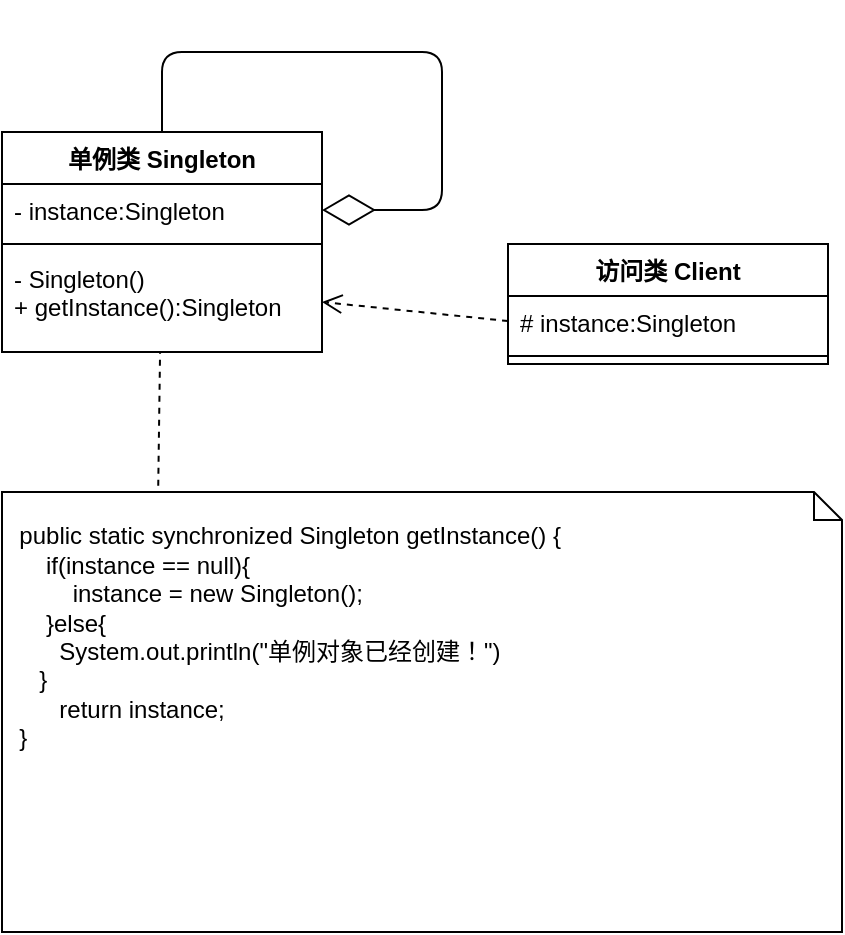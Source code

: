 <mxfile version="10.7.7" type="github"><diagram id="XJV9mHU3EsQZK9Q0hGJv" name="第 1 页"><mxGraphModel dx="792" dy="432" grid="1" gridSize="10" guides="1" tooltips="1" connect="1" arrows="1" fold="1" page="1" pageScale="1" pageWidth="827" pageHeight="1169" math="0" shadow="0"><root><mxCell id="0"/><mxCell id="1" parent="0"/><mxCell id="k3n-ce2z6wA8tErl4lTR-1" value="单例类 Singleton&#10;" style="swimlane;fontStyle=1;align=center;verticalAlign=top;childLayout=stackLayout;horizontal=1;startSize=26;horizontalStack=0;resizeParent=1;resizeParentMax=0;resizeLast=0;collapsible=1;marginBottom=0;" parent="1" vertex="1"><mxGeometry x="160" y="80" width="160" height="110" as="geometry"/></mxCell><mxCell id="k3n-ce2z6wA8tErl4lTR-2" value="- instance:Singleton" style="text;strokeColor=none;fillColor=none;align=left;verticalAlign=top;spacingLeft=4;spacingRight=4;overflow=hidden;rotatable=0;points=[[0,0.5],[1,0.5]];portConstraint=eastwest;" parent="k3n-ce2z6wA8tErl4lTR-1" vertex="1"><mxGeometry y="26" width="160" height="26" as="geometry"/></mxCell><mxCell id="k3n-ce2z6wA8tErl4lTR-3" value="" style="line;strokeWidth=1;fillColor=none;align=left;verticalAlign=middle;spacingTop=-1;spacingLeft=3;spacingRight=3;rotatable=0;labelPosition=right;points=[];portConstraint=eastwest;" parent="k3n-ce2z6wA8tErl4lTR-1" vertex="1"><mxGeometry y="52" width="160" height="8" as="geometry"/></mxCell><mxCell id="k3n-ce2z6wA8tErl4lTR-4" value="- Singleton()&#10;+ getInstance():Singleton&#10;" style="text;strokeColor=none;fillColor=none;align=left;verticalAlign=top;spacingLeft=4;spacingRight=4;overflow=hidden;rotatable=0;points=[[0,0.5],[1,0.5]];portConstraint=eastwest;" parent="k3n-ce2z6wA8tErl4lTR-1" vertex="1"><mxGeometry y="60" width="160" height="50" as="geometry"/></mxCell><mxCell id="k3n-ce2z6wA8tErl4lTR-5" value="" style="endArrow=diamondThin;endFill=0;endSize=24;html=1;exitX=0.5;exitY=0;exitDx=0;exitDy=0;entryX=1;entryY=0.5;entryDx=0;entryDy=0;" parent="k3n-ce2z6wA8tErl4lTR-1" source="k3n-ce2z6wA8tErl4lTR-1" target="k3n-ce2z6wA8tErl4lTR-2" edge="1"><mxGeometry width="160" relative="1" as="geometry"><mxPoint x="80" y="-40" as="sourcePoint"/><mxPoint x="250" y="40" as="targetPoint"/><Array as="points"><mxPoint x="80" y="-40"/><mxPoint x="220" y="-40"/><mxPoint x="220" y="39"/></Array></mxGeometry></mxCell><mxCell id="k3n-ce2z6wA8tErl4lTR-11" value="访问类 Client" style="swimlane;fontStyle=1;align=center;verticalAlign=top;childLayout=stackLayout;horizontal=1;startSize=26;horizontalStack=0;resizeParent=1;resizeParentMax=0;resizeLast=0;collapsible=1;marginBottom=0;" parent="1" vertex="1"><mxGeometry x="413" y="136" width="160" height="60" as="geometry"/></mxCell><mxCell id="k3n-ce2z6wA8tErl4lTR-12" value="# instance:Singleton" style="text;strokeColor=none;fillColor=none;align=left;verticalAlign=top;spacingLeft=4;spacingRight=4;overflow=hidden;rotatable=0;points=[[0,0.5],[1,0.5]];portConstraint=eastwest;" parent="k3n-ce2z6wA8tErl4lTR-11" vertex="1"><mxGeometry y="26" width="160" height="26" as="geometry"/></mxCell><mxCell id="k3n-ce2z6wA8tErl4lTR-13" value="" style="line;strokeWidth=1;fillColor=none;align=left;verticalAlign=middle;spacingTop=-1;spacingLeft=3;spacingRight=3;rotatable=0;labelPosition=right;points=[];portConstraint=eastwest;" parent="k3n-ce2z6wA8tErl4lTR-11" vertex="1"><mxGeometry y="52" width="160" height="8" as="geometry"/></mxCell><mxCell id="k3n-ce2z6wA8tErl4lTR-15" value="" style="html=1;verticalAlign=bottom;endArrow=open;dashed=1;endSize=8;entryX=1;entryY=0.5;entryDx=0;entryDy=0;" parent="1" target="k3n-ce2z6wA8tErl4lTR-4" edge="1"><mxGeometry relative="1" as="geometry"><mxPoint x="413" y="174.5" as="sourcePoint"/><mxPoint x="333" y="174.5" as="targetPoint"/></mxGeometry></mxCell><mxCell id="k3n-ce2z6wA8tErl4lTR-16" value="&amp;nbsp;&amp;nbsp;&lt;br&gt;&amp;nbsp; public static synchronized Singleton getInstance() {&lt;br&gt;&amp;nbsp; &amp;nbsp; &amp;nbsp; if(instance == null){&lt;br&gt;&amp;nbsp; &amp;nbsp; &amp;nbsp; &amp;nbsp; &amp;nbsp; instance = new Singleton();&lt;br&gt;&amp;nbsp; &amp;nbsp; &amp;nbsp; }else{&lt;br&gt;&amp;nbsp; &amp;nbsp; &amp;nbsp; &amp;nbsp; System.out.println(&quot;单例对象已经创建！&quot;)&lt;br&gt;&amp;nbsp; &amp;nbsp; &amp;nbsp;}&lt;br&gt;&amp;nbsp; &amp;nbsp; &amp;nbsp; &amp;nbsp; return instance;&lt;br&gt;&amp;nbsp; }&lt;br&gt;" style="shape=note;whiteSpace=wrap;html=1;size=14;verticalAlign=top;align=left;spacingTop=-6;" parent="1" vertex="1"><mxGeometry x="160" y="260" width="420" height="220" as="geometry"/></mxCell><mxCell id="nhiFmxozoFbB1bRrEL8x-1" value="" style="endArrow=none;dashed=1;html=1;entryX=0.494;entryY=1;entryDx=0;entryDy=0;entryPerimeter=0;exitX=0.186;exitY=-0.014;exitDx=0;exitDy=0;exitPerimeter=0;" edge="1" parent="1" source="k3n-ce2z6wA8tErl4lTR-16" target="k3n-ce2z6wA8tErl4lTR-4"><mxGeometry width="50" height="50" relative="1" as="geometry"><mxPoint x="215" y="250" as="sourcePoint"/><mxPoint x="265" y="200" as="targetPoint"/></mxGeometry></mxCell></root></mxGraphModel></diagram></mxfile>